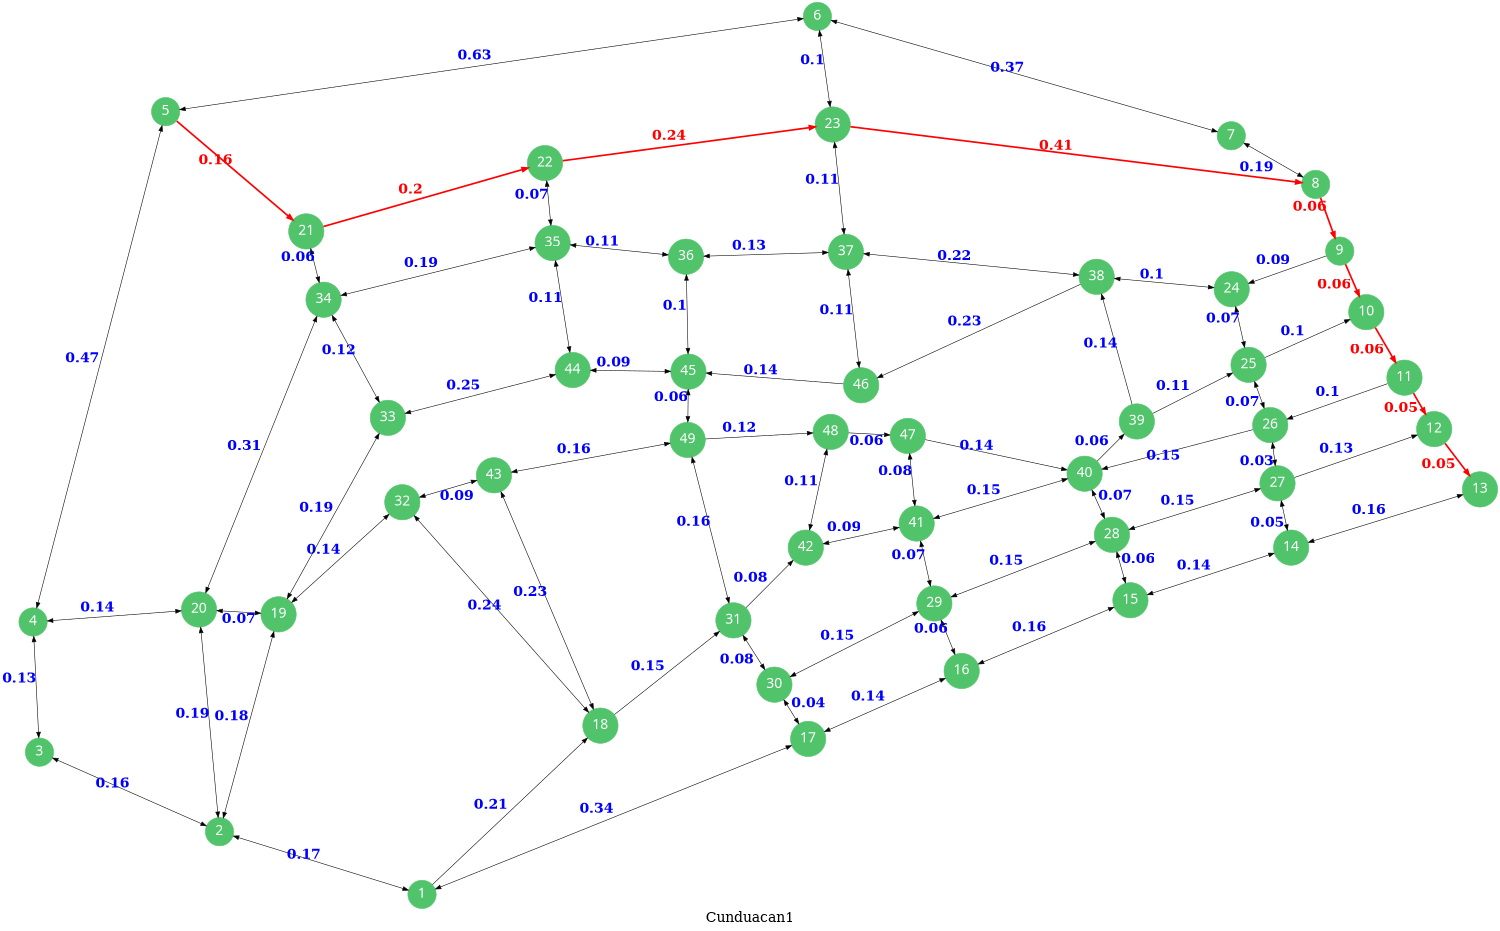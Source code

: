 digraph G
{
	node [shape=circle, fontsize=25, style=filled, color="#51c46b", fontcolor="white", fontname="Impact"];
	layout="neato";
	size="10,10"
1 [pos="10.99,-23.18!"]
2 [pos="5.95,-21.62!"]
3 [pos="1.47,-19.64!"]
4 [pos="1.31,-16.40!"]
5 [pos="4.61,-3.70!"]
6 [pos="20.83,-1.33!"]
7 [pos="31.13,-4.30!"]
8 [pos="33.23,-5.51!"]
9 [pos="33.83,-7.17!"]
10 [pos="34.49,-8.69!"]
11 [pos="35.44,-10.32!"]
12 [pos="36.18,-11.60!"]
13 [pos="37.32,-13.10!"]
14 [pos="32.62,-14.55!"]
15 [pos="28.62,-15.86!"]
16 [pos="24.42,-17.62!"]
17 [pos="20.60,-19.31!"]
18 [pos="15.43,-18.98!"]
19 [pos="7.42,-16.21!"]
20 [pos="5.44,-16.09!"]
21 [pos="8.11,-6.68!"]
22 [pos="14.05,-4.98!"]
23 [pos="21.21,-4.02!"]
24 [pos="31.14,-8.12!"]
25 [pos="31.56,-10.00!"]
26 [pos="32.10,-11.50!"]
27 [pos="32.28,-12.95!"]
28 [pos="28.16,-14.23!"]
29 [pos="23.74,-15.94!"]
30 [pos="19.76,-17.96!"]
31 [pos="18.74,-16.36!"]
32 [pos="10.50,-13.42!"]
33 [pos="10.14,-11.32!"]
34 [pos="8.54,-8.38!"]
35 [pos="14.24,-6.97!"]
36 [pos="17.56,-7.31!"]
37 [pos="21.54,-7.19!"]
38 [pos="27.78,-7.81!"]
39 [pos="28.78,-11.41!"]
40 [pos="27.48,-12.71!"]
41 [pos="23.30,-13.95!"]
42 [pos="20.54,-14.55!"]
43 [pos="12.78,-12.75!"]
44 [pos="14.74,-10.13!"]
45 [pos="17.62,-10.17!"]
46 [pos="21.92,-10.51!"]
47 [pos="23.08,-11.77!"]
48 [pos="21.16,-11.67!"]
49 [pos="17.60,-11.87!"]
	1 -> 2[fontcolor=blue label=0.17, dir="both", fontsize="25", fontname="times-bold"]
	1 -> 18[fontcolor=blue label=0.21, fontsize="25", fontname="times-bold"]
	1 -> 17[fontcolor=blue label=0.34, dir="both", fontsize="25", fontname="times-bold"]
	2 -> 3[fontcolor=blue label=0.16, dir="both", fontsize="25", fontname="times-bold"]
	2 -> 20[fontcolor=blue label=0.19, dir="both", fontsize="25", fontname="times-bold"]
	2 -> 19[fontcolor=blue label=0.18, dir="both", fontsize="25", fontname="times-bold"]
	3 -> 4[fontcolor=blue label=0.13, dir="both", fontsize="25", fontname="times-bold"]
	4 -> 20[fontcolor=blue label=0.14, dir="both", fontsize="25", fontname="times-bold"]
	4 -> 5[fontcolor=blue label=0.47, dir="both", fontsize="25", fontname="times-bold"]
	5 -> 21[fontcolor=blue label=0.16,fontcolor="red",fontsize="25", color="red", penwidth=3.0, fontname="times-bold"]
	5 -> 6[fontcolor=blue label=0.63, dir="both", fontsize="25", fontname="times-bold"]
	6 -> 23[fontcolor=blue label=0.1, dir="both", fontsize="25", fontname="times-bold"]
	6 -> 7[fontcolor=blue label=0.37, dir="both", fontsize="25", fontname="times-bold"]
	7 -> 8[fontcolor=blue label=0.19, dir="both", fontsize="25", fontname="times-bold"]
	23 -> 8[fontcolor=blue label=0.41,fontcolor="red",fontsize="25", color="red", penwidth=3.0, fontname="times-bold"]
	8 -> 9[fontcolor=blue label=0.06,fontcolor="red",fontsize="25", color="red", penwidth=3.0, fontname="times-bold"]
	9 -> 10[fontcolor=blue label=0.06,fontcolor="red",fontsize="25", color="red", penwidth=3.0, fontname="times-bold"]
	9 -> 24[fontcolor=blue label=0.09, fontsize="25", fontname="times-bold"]
	10 -> 11[fontcolor=blue label=0.06,fontcolor="red",fontsize="25", color="red", penwidth=3.0, fontname="times-bold"]
	11 -> 12[fontcolor=blue label=0.05,fontcolor="red",fontsize="25", color="red", penwidth=3.0, fontname="times-bold"]
	11 -> 26[fontcolor=blue label=0.1, fontsize="25", fontname="times-bold"]
	12 -> 13[fontcolor=blue label=0.05,fontcolor="red",fontsize="25", color="red", penwidth=3.0, fontname="times-bold"]
	13 -> 14[fontcolor=blue label=0.16, dir="both", fontsize="25", fontname="times-bold"]
	14 -> 15[fontcolor=blue label=0.14, dir="both", fontsize="25", fontname="times-bold"]
	14 -> 27[fontcolor=blue label=0.05, dir="both", fontsize="25", fontname="times-bold"]
	15 -> 16[fontcolor=blue label=0.16, dir="both", fontsize="25", fontname="times-bold"]
	15 -> 28[fontcolor=blue label=0.06, dir="both", fontsize="25", fontname="times-bold"]
	16 -> 17[fontcolor=blue label=0.14, dir="both", fontsize="25", fontname="times-bold"]
	16 -> 29[fontcolor=blue label=0.06, dir="both", fontsize="25", fontname="times-bold"]
	17 -> 30[fontcolor=blue label=0.04, dir="both", fontsize="25", fontname="times-bold"]
	18 -> 31[fontcolor=blue label=0.15, fontsize="25", fontname="times-bold"]
	18 -> 32[fontcolor=blue label=0.24, dir="both", fontsize="25", fontname="times-bold"]
	18 -> 43[fontcolor=blue label=0.23, dir="both", fontsize="25", fontname="times-bold"]
	19 -> 20[fontcolor=blue label=0.07, dir="both", fontsize="25", fontname="times-bold"]
	19 -> 33[fontcolor=blue label=0.19, dir="both", fontsize="25", fontname="times-bold"]
	19 -> 32[fontcolor=blue label=0.14, dir="both", fontsize="25", fontname="times-bold"]
	20 -> 34[fontcolor=blue label=0.31, dir="both", fontsize="25", fontname="times-bold"]
	21 -> 34[fontcolor=blue label=0.06, dir="both", fontsize="25", fontname="times-bold"]
	21 -> 22[fontcolor=blue label=0.2,fontcolor="red",fontsize="25", color="red", penwidth=3.0, fontname="times-bold"]
	22 -> 35[fontcolor=blue label=0.07, dir="both", fontsize="25", fontname="times-bold"]
	22 -> 23[fontcolor=blue label=0.24,fontcolor="red",fontsize="25", color="red", penwidth=3.0, fontname="times-bold"]
	23 -> 37[fontcolor=blue label=0.11, dir="both", fontsize="25", fontname="times-bold"]
	24 -> 38[fontcolor=blue label=0.1, dir="both", fontsize="25", fontname="times-bold"]
	24 -> 25[fontcolor=blue label=0.07, dir="both", fontsize="25", fontname="times-bold"]
	25 -> 10[fontcolor=blue label=0.1, fontsize="25", fontname="times-bold"]
	25 -> 26[fontcolor=blue label=0.07, dir="both", fontsize="25", fontname="times-bold"]
	26 -> 40[fontcolor=blue label=0.15, fontsize="25", fontname="times-bold"]
	26 -> 27[fontcolor=blue label=0.03, dir="both", fontsize="25", fontname="times-bold"]
	27 -> 12[fontcolor=blue label=0.13, fontsize="25", fontname="times-bold"]
	27 -> 28[fontcolor=blue label=0.15, dir="both", fontsize="25", fontname="times-bold"]
	28 -> 40[fontcolor=blue label=0.07, dir="both", fontsize="25", fontname="times-bold"]
	28 -> 29[fontcolor=blue label=0.15, dir="both", fontsize="25", fontname="times-bold"]
	29 -> 30[fontcolor=blue label=0.15, dir="both", fontsize="25", fontname="times-bold"]
	29 -> 41[fontcolor=blue label=0.07, dir="both", fontsize="25", fontname="times-bold"]
	30 -> 31[fontcolor=blue label=0.08, dir="both", fontsize="25", fontname="times-bold"]
	31 -> 42[fontcolor=blue label=0.08, fontsize="25", fontname="times-bold"]
	31 -> 49[fontcolor=blue label=0.16, dir="both", fontsize="25", fontname="times-bold"]
	32 -> 43[fontcolor=blue label=0.09, dir="both", fontsize="25", fontname="times-bold"]
	33 -> 34[fontcolor=blue label=0.12, dir="both", fontsize="25", fontname="times-bold"]
	33 -> 44[fontcolor=blue label=0.25, dir="both", fontsize="25", fontname="times-bold"]
	34 -> 35[fontcolor=blue label=0.19, dir="both", fontsize="25", fontname="times-bold"]
	35 -> 44[fontcolor=blue label=0.11, dir="both", fontsize="25", fontname="times-bold"]
	35 -> 36[fontcolor=blue label=0.11, dir="both", fontsize="25", fontname="times-bold"]
	36 -> 45[fontcolor=blue label=0.1, dir="both", fontsize="25", fontname="times-bold"]
	36 -> 37[fontcolor=blue label=0.13, dir="both", fontsize="25", fontname="times-bold"]
	37 -> 46[fontcolor=blue label=0.11, dir="both", fontsize="25", fontname="times-bold"]
	37 -> 38[fontcolor=blue label=0.22, dir="both", fontsize="25", fontname="times-bold"]
	38 -> 46[fontcolor=blue label=0.23, fontsize="25", fontname="times-bold"]
	39 -> 38[fontcolor=blue label=0.14, fontsize="25", fontname="times-bold"]
	39 -> 25[fontcolor=blue label=0.11, fontsize="25", fontname="times-bold"]
	40 -> 39[fontcolor=blue label=0.06, fontsize="25", fontname="times-bold"]
	40 -> 41[fontcolor=blue label=0.15, dir="both", fontsize="25", fontname="times-bold"]
	41 -> 47[fontcolor=blue label=0.08, dir="both", fontsize="25", fontname="times-bold"]
	41 -> 42[fontcolor=blue label=0.09, dir="both", fontsize="25", fontname="times-bold"]
	42 -> 48[fontcolor=blue label=0.11, dir="both", fontsize="25", fontname="times-bold"]
	43 -> 49[fontcolor=blue label=0.16, dir="both", fontsize="25", fontname="times-bold"]
	44 -> 45[fontcolor=blue label=0.09, dir="both", fontsize="25", fontname="times-bold"]
	45 -> 49[fontcolor=blue label=0.06, dir="both", fontsize="25", fontname="times-bold"]
	46 -> 45[fontcolor=blue label=0.14, fontsize="25", fontname="times-bold"]
	47 -> 40[fontcolor=blue label=0.14, fontsize="25", fontname="times-bold"]
	48 -> 47[fontcolor=blue label=0.06, fontsize="25", fontname="times-bold"]
	49 -> 48[fontcolor=blue label=0.12, fontsize="25", fontname="times-bold"]
	label="Cunduacan1" fontsize=25
}